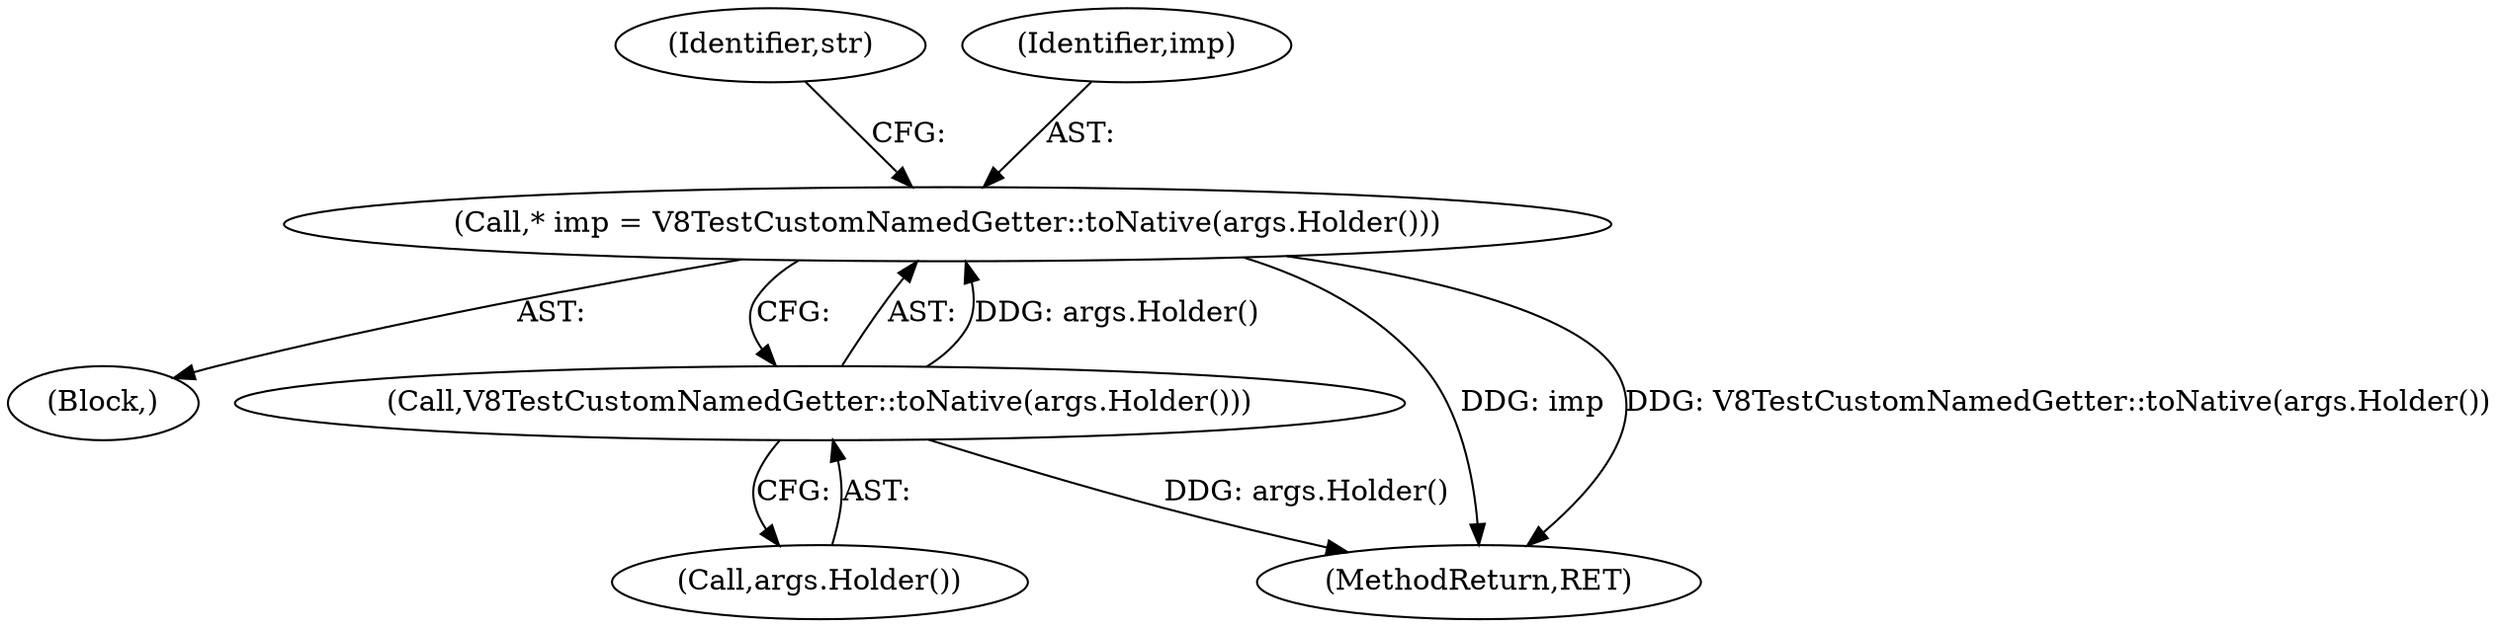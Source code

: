 digraph "0_Chrome_e9372a1bfd3588a80fcf49aa07321f0971dd6091_2@pointer" {
"1000113" [label="(Call,* imp = V8TestCustomNamedGetter::toNative(args.Holder()))"];
"1000115" [label="(Call,V8TestCustomNamedGetter::toNative(args.Holder()))"];
"1000102" [label="(Block,)"];
"1000113" [label="(Call,* imp = V8TestCustomNamedGetter::toNative(args.Holder()))"];
"1000115" [label="(Call,V8TestCustomNamedGetter::toNative(args.Holder()))"];
"1000119" [label="(MethodReturn,RET)"];
"1000116" [label="(Call,args.Holder())"];
"1000118" [label="(Identifier,str)"];
"1000114" [label="(Identifier,imp)"];
"1000113" -> "1000102"  [label="AST: "];
"1000113" -> "1000115"  [label="CFG: "];
"1000114" -> "1000113"  [label="AST: "];
"1000115" -> "1000113"  [label="AST: "];
"1000118" -> "1000113"  [label="CFG: "];
"1000113" -> "1000119"  [label="DDG: imp"];
"1000113" -> "1000119"  [label="DDG: V8TestCustomNamedGetter::toNative(args.Holder())"];
"1000115" -> "1000113"  [label="DDG: args.Holder()"];
"1000115" -> "1000116"  [label="CFG: "];
"1000116" -> "1000115"  [label="AST: "];
"1000115" -> "1000119"  [label="DDG: args.Holder()"];
}
